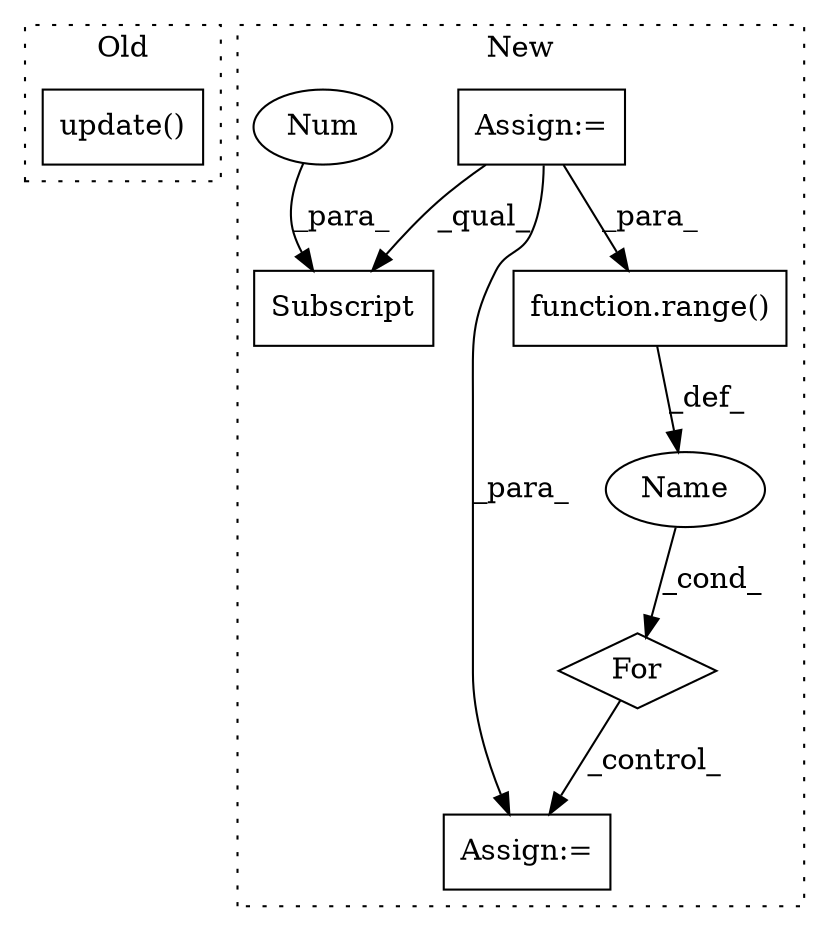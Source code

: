 digraph G {
subgraph cluster0 {
1 [label="update()" a="75" s="2475,2511" l="22,1" shape="box"];
label = "Old";
style="dotted";
}
subgraph cluster1 {
2 [label="function.range()" a="75" s="2939,2955" l="6,1" shape="box"];
3 [label="For" a="107" s="2930,2956" l="4,14" shape="diamond"];
4 [label="Assign:=" a="68" s="3004" l="3" shape="box"];
5 [label="Name" a="87" s="2934" l="1" shape="ellipse"];
6 [label="Assign:=" a="68" s="2485" l="3" shape="box"];
7 [label="Subscript" a="63" s="2856,0" l="15,0" shape="box"];
8 [label="Num" a="76" s="2869" l="1" shape="ellipse"];
label = "New";
style="dotted";
}
2 -> 5 [label="_def_"];
3 -> 4 [label="_control_"];
5 -> 3 [label="_cond_"];
6 -> 2 [label="_para_"];
6 -> 7 [label="_qual_"];
6 -> 4 [label="_para_"];
8 -> 7 [label="_para_"];
}